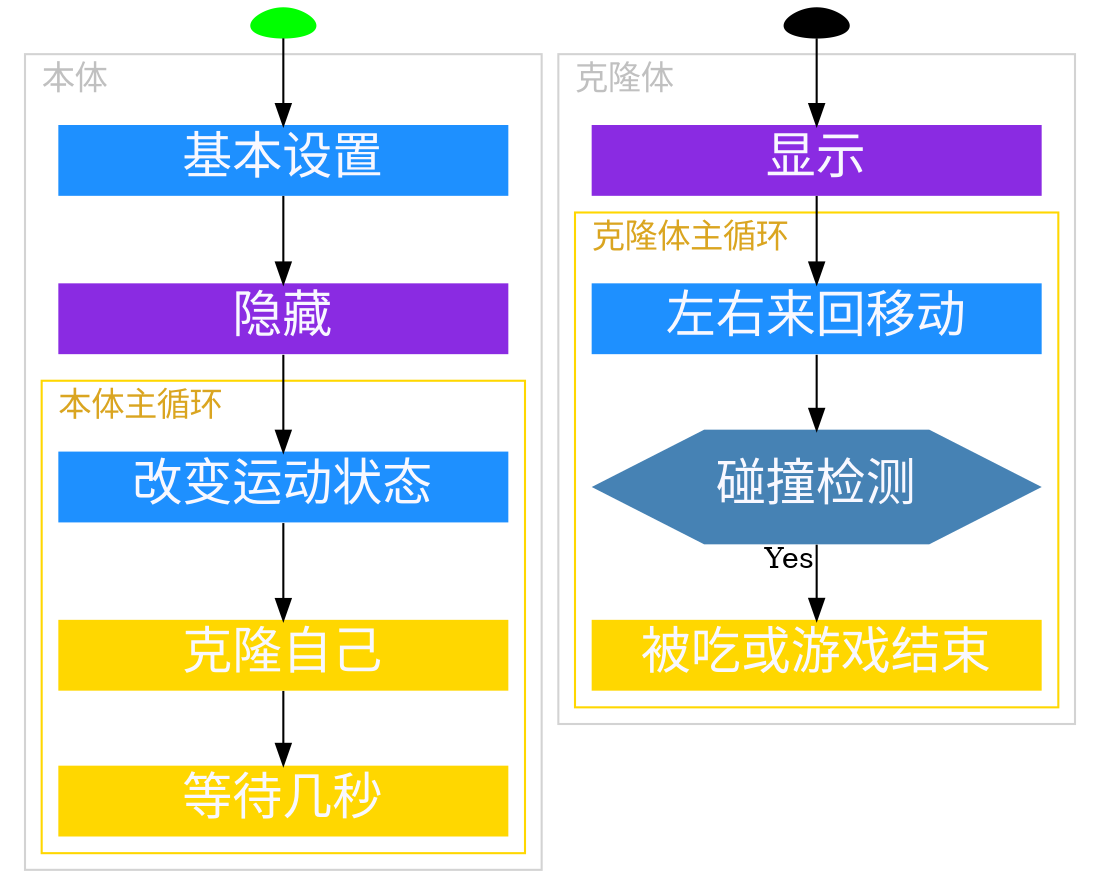 /* CMD-SHIFT-V for preview */
/* CMD-K Shift-V for realtime preview */

digraph CloneFlowChart {
    node [ style = filled, color = transparent, fontcolor = ghostwhite, fontsize = 24 ];

    /* special nodes */
    node [ shape = egg, width = 0.4, height = 0.2 ];
    Self [ color = Green, label = "" ];
    Clone [ color = Black, label = "" ];

    /* conditional nodes */
    node [ shape = hexagon, width = 3.0, height = 0.3, fillcolor = steelblue ];
    CollidingDetect [ label = "碰撞检测" ];
    
    /* Motion nodes */
    node [ shape = rect, fillcolor = DodgerBlue ];
    Self_Setup [ label = "基本设置" ];
    Alter [ label = "改变运动状态" ];
    LoopMove [ label = "左右来回移动" ];

    /* Looks nodes */
    node [ shape = rect, fillcolor = BlueViolet ];
    Hide [ label = "隐藏" ];
    Show [ label = "显示" ];

    /* Control nodes */
    node [ shape = rect, fillcolor = Gold ];
    Clone_Self [ label = "克隆自己" ];
    Wait_Self [ label = "等待几秒" ];
    Delete_Clone [ label = "被吃或游戏结束" ];

    /* edges */
    subgraph main {
        /* cluster attributes */
        bgcolor = white;
        color = LightGrey;
        fontcolor = Grey;
        fontsize = 16;
            
        subgraph cluster_self {
            label = "本体";
            labeljust = l;
            
            Self_Setup -> Hide -> Alter;

            subgraph cluster_self_loop {
                label = "本体主循环";
                labeljust = l;
                fontcolor = Goldenrod;
                color = Gold;
            
                Alter -> Clone_Self -> Wait_Self;
            }
        }

        subgraph cluster_clone {
            label = "克隆体";
            labeljust = l;

            Show -> LoopMove;

            subgraph cluster_clone_loop {
                label = "克隆体主循环";
                labeljust = l;
                fontcolor = Goldenrod;
                color = Gold;

                LoopMove -> CollidingDetect;
                CollidingDetect -> Delete_Clone [ taillabel = "Yes" ];
            }
        }

        Self -> Self_Setup;
        Clone -> Show;
    }
}
